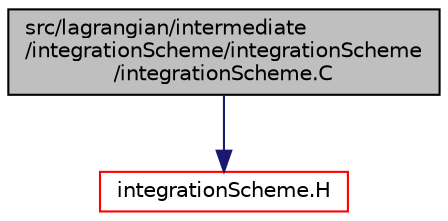 digraph "src/lagrangian/intermediate/integrationScheme/integrationScheme/integrationScheme.C"
{
  bgcolor="transparent";
  edge [fontname="Helvetica",fontsize="10",labelfontname="Helvetica",labelfontsize="10"];
  node [fontname="Helvetica",fontsize="10",shape=record];
  Node1 [label="src/lagrangian/intermediate\l/integrationScheme/integrationScheme\l/integrationScheme.C",height=0.2,width=0.4,color="black", fillcolor="grey75", style="filled" fontcolor="black"];
  Node1 -> Node2 [color="midnightblue",fontsize="10",style="solid",fontname="Helvetica"];
  Node2 [label="integrationScheme.H",height=0.2,width=0.4,color="red",URL="$integrationScheme_8H.html"];
}
